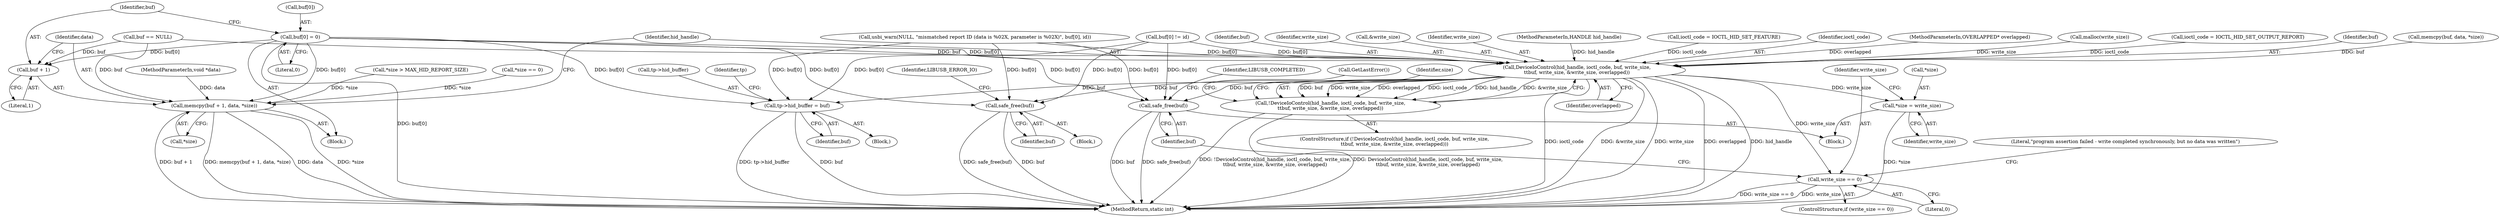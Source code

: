 digraph "1_Chrome_ac149a8d4371c0e01e0934fdd57b09e86f96b5b9_7@array" {
"1000195" [label="(Call,buf[0] = 0)"];
"1000200" [label="(Call,memcpy(buf + 1, data, *size))"];
"1000201" [label="(Call,buf + 1)"];
"1000230" [label="(Call,DeviceIoControl(hid_handle, ioctl_code, buf, write_size,\n\t\tbuf, write_size, &write_size, overlapped))"];
"1000229" [label="(Call,!DeviceIoControl(hid_handle, ioctl_code, buf, write_size,\n\t\tbuf, write_size, &write_size, overlapped))"];
"1000250" [label="(Call,safe_free(buf))"];
"1000254" [label="(Call,tp->hid_buffer = buf)"];
"1000266" [label="(Call,*size = write_size)"];
"1000271" [label="(Call,write_size == 0)"];
"1000277" [label="(Call,safe_free(buf))"];
"1000278" [label="(Identifier,buf)"];
"1000215" [label="(Call,buf[0] != id)"];
"1000230" [label="(Call,DeviceIoControl(hid_handle, ioctl_code, buf, write_size,\n\t\tbuf, write_size, &write_size, overlapped))"];
"1000261" [label="(Identifier,tp)"];
"1000235" [label="(Identifier,buf)"];
"1000267" [label="(Call,*size)"];
"1000236" [label="(Identifier,write_size)"];
"1000254" [label="(Call,tp->hid_buffer = buf)"];
"1000245" [label="(Block,)"];
"1000271" [label="(Call,write_size == 0)"];
"1000237" [label="(Call,&write_size)"];
"1000276" [label="(Literal,\"program assertion failed - write completed synchronously, but no data was written\")"];
"1000137" [label="(Call,*size > MAX_HID_REPORT_SIZE)"];
"1000234" [label="(Identifier,write_size)"];
"1000240" [label="(Block,)"];
"1000280" [label="(Identifier,LIBUSB_COMPLETED)"];
"1000270" [label="(ControlStructure,if (write_size == 0))"];
"1000102" [label="(MethodParameterIn,HANDLE hid_handle)"];
"1000157" [label="(Call,ioctl_code = IOCTL_HID_SET_FEATURE)"];
"1000203" [label="(Literal,1)"];
"1000250" [label="(Call,safe_free(buf))"];
"1000201" [label="(Call,buf + 1)"];
"1000239" [label="(Identifier,overlapped)"];
"1000232" [label="(Identifier,ioctl_code)"];
"1000268" [label="(Identifier,size)"];
"1000273" [label="(Literal,0)"];
"1000231" [label="(Identifier,hid_handle)"];
"1000195" [label="(Call,buf[0] = 0)"];
"1000281" [label="(MethodReturn,static int)"];
"1000107" [label="(MethodParameterIn,OVERLAPPED* overlapped)"];
"1000277" [label="(Call,safe_free(buf))"];
"1000194" [label="(Block,)"];
"1000205" [label="(Call,*size)"];
"1000255" [label="(Call,tp->hid_buffer)"];
"1000181" [label="(Call,malloc(write_size))"];
"1000266" [label="(Call,*size = write_size)"];
"1000228" [label="(ControlStructure,if (!DeviceIoControl(hid_handle, ioctl_code, buf, write_size,\n\t\tbuf, write_size, &write_size, overlapped)))"];
"1000258" [label="(Identifier,buf)"];
"1000269" [label="(Identifier,write_size)"];
"1000196" [label="(Call,buf[0])"];
"1000152" [label="(Call,ioctl_code = IOCTL_HID_SET_OUTPUT_REPORT)"];
"1000202" [label="(Identifier,buf)"];
"1000200" [label="(Call,memcpy(buf + 1, data, *size))"];
"1000243" [label="(Call,GetLastError())"];
"1000233" [label="(Identifier,buf)"];
"1000251" [label="(Identifier,buf)"];
"1000209" [label="(Call,memcpy(buf, data, *size))"];
"1000253" [label="(Identifier,LIBUSB_ERROR_IO)"];
"1000133" [label="(Call,*size == 0)"];
"1000184" [label="(Call,buf == NULL)"];
"1000272" [label="(Identifier,write_size)"];
"1000104" [label="(MethodParameterIn,void *data)"];
"1000199" [label="(Literal,0)"];
"1000221" [label="(Call,usbi_warn(NULL, \"mismatched report ID (data is %02X, parameter is %02X)\", buf[0], id))"];
"1000204" [label="(Identifier,data)"];
"1000109" [label="(Block,)"];
"1000229" [label="(Call,!DeviceIoControl(hid_handle, ioctl_code, buf, write_size,\n\t\tbuf, write_size, &write_size, overlapped))"];
"1000195" -> "1000194"  [label="AST: "];
"1000195" -> "1000199"  [label="CFG: "];
"1000196" -> "1000195"  [label="AST: "];
"1000199" -> "1000195"  [label="AST: "];
"1000202" -> "1000195"  [label="CFG: "];
"1000195" -> "1000281"  [label="DDG: buf[0]"];
"1000195" -> "1000200"  [label="DDG: buf[0]"];
"1000195" -> "1000201"  [label="DDG: buf[0]"];
"1000195" -> "1000230"  [label="DDG: buf[0]"];
"1000195" -> "1000250"  [label="DDG: buf[0]"];
"1000195" -> "1000254"  [label="DDG: buf[0]"];
"1000195" -> "1000277"  [label="DDG: buf[0]"];
"1000200" -> "1000194"  [label="AST: "];
"1000200" -> "1000205"  [label="CFG: "];
"1000201" -> "1000200"  [label="AST: "];
"1000204" -> "1000200"  [label="AST: "];
"1000205" -> "1000200"  [label="AST: "];
"1000231" -> "1000200"  [label="CFG: "];
"1000200" -> "1000281"  [label="DDG: *size"];
"1000200" -> "1000281"  [label="DDG: buf + 1"];
"1000200" -> "1000281"  [label="DDG: memcpy(buf + 1, data, *size)"];
"1000200" -> "1000281"  [label="DDG: data"];
"1000184" -> "1000200"  [label="DDG: buf"];
"1000104" -> "1000200"  [label="DDG: data"];
"1000133" -> "1000200"  [label="DDG: *size"];
"1000137" -> "1000200"  [label="DDG: *size"];
"1000201" -> "1000203"  [label="CFG: "];
"1000202" -> "1000201"  [label="AST: "];
"1000203" -> "1000201"  [label="AST: "];
"1000204" -> "1000201"  [label="CFG: "];
"1000184" -> "1000201"  [label="DDG: buf"];
"1000230" -> "1000229"  [label="AST: "];
"1000230" -> "1000239"  [label="CFG: "];
"1000231" -> "1000230"  [label="AST: "];
"1000232" -> "1000230"  [label="AST: "];
"1000233" -> "1000230"  [label="AST: "];
"1000234" -> "1000230"  [label="AST: "];
"1000235" -> "1000230"  [label="AST: "];
"1000236" -> "1000230"  [label="AST: "];
"1000237" -> "1000230"  [label="AST: "];
"1000239" -> "1000230"  [label="AST: "];
"1000229" -> "1000230"  [label="CFG: "];
"1000230" -> "1000281"  [label="DDG: ioctl_code"];
"1000230" -> "1000281"  [label="DDG: &write_size"];
"1000230" -> "1000281"  [label="DDG: write_size"];
"1000230" -> "1000281"  [label="DDG: overlapped"];
"1000230" -> "1000281"  [label="DDG: hid_handle"];
"1000230" -> "1000229"  [label="DDG: buf"];
"1000230" -> "1000229"  [label="DDG: write_size"];
"1000230" -> "1000229"  [label="DDG: overlapped"];
"1000230" -> "1000229"  [label="DDG: ioctl_code"];
"1000230" -> "1000229"  [label="DDG: hid_handle"];
"1000230" -> "1000229"  [label="DDG: &write_size"];
"1000102" -> "1000230"  [label="DDG: hid_handle"];
"1000157" -> "1000230"  [label="DDG: ioctl_code"];
"1000152" -> "1000230"  [label="DDG: ioctl_code"];
"1000209" -> "1000230"  [label="DDG: buf"];
"1000215" -> "1000230"  [label="DDG: buf[0]"];
"1000221" -> "1000230"  [label="DDG: buf[0]"];
"1000184" -> "1000230"  [label="DDG: buf"];
"1000181" -> "1000230"  [label="DDG: write_size"];
"1000107" -> "1000230"  [label="DDG: overlapped"];
"1000230" -> "1000250"  [label="DDG: buf"];
"1000230" -> "1000254"  [label="DDG: buf"];
"1000230" -> "1000266"  [label="DDG: write_size"];
"1000230" -> "1000271"  [label="DDG: write_size"];
"1000230" -> "1000277"  [label="DDG: buf"];
"1000229" -> "1000228"  [label="AST: "];
"1000243" -> "1000229"  [label="CFG: "];
"1000268" -> "1000229"  [label="CFG: "];
"1000229" -> "1000281"  [label="DDG: !DeviceIoControl(hid_handle, ioctl_code, buf, write_size,\n\t\tbuf, write_size, &write_size, overlapped)"];
"1000229" -> "1000281"  [label="DDG: DeviceIoControl(hid_handle, ioctl_code, buf, write_size,\n\t\tbuf, write_size, &write_size, overlapped)"];
"1000250" -> "1000245"  [label="AST: "];
"1000250" -> "1000251"  [label="CFG: "];
"1000251" -> "1000250"  [label="AST: "];
"1000253" -> "1000250"  [label="CFG: "];
"1000250" -> "1000281"  [label="DDG: buf"];
"1000250" -> "1000281"  [label="DDG: safe_free(buf)"];
"1000215" -> "1000250"  [label="DDG: buf[0]"];
"1000221" -> "1000250"  [label="DDG: buf[0]"];
"1000254" -> "1000240"  [label="AST: "];
"1000254" -> "1000258"  [label="CFG: "];
"1000255" -> "1000254"  [label="AST: "];
"1000258" -> "1000254"  [label="AST: "];
"1000261" -> "1000254"  [label="CFG: "];
"1000254" -> "1000281"  [label="DDG: tp->hid_buffer"];
"1000254" -> "1000281"  [label="DDG: buf"];
"1000215" -> "1000254"  [label="DDG: buf[0]"];
"1000221" -> "1000254"  [label="DDG: buf[0]"];
"1000266" -> "1000109"  [label="AST: "];
"1000266" -> "1000269"  [label="CFG: "];
"1000267" -> "1000266"  [label="AST: "];
"1000269" -> "1000266"  [label="AST: "];
"1000272" -> "1000266"  [label="CFG: "];
"1000266" -> "1000281"  [label="DDG: *size"];
"1000271" -> "1000270"  [label="AST: "];
"1000271" -> "1000273"  [label="CFG: "];
"1000272" -> "1000271"  [label="AST: "];
"1000273" -> "1000271"  [label="AST: "];
"1000276" -> "1000271"  [label="CFG: "];
"1000278" -> "1000271"  [label="CFG: "];
"1000271" -> "1000281"  [label="DDG: write_size"];
"1000271" -> "1000281"  [label="DDG: write_size == 0"];
"1000277" -> "1000109"  [label="AST: "];
"1000277" -> "1000278"  [label="CFG: "];
"1000278" -> "1000277"  [label="AST: "];
"1000280" -> "1000277"  [label="CFG: "];
"1000277" -> "1000281"  [label="DDG: buf"];
"1000277" -> "1000281"  [label="DDG: safe_free(buf)"];
"1000215" -> "1000277"  [label="DDG: buf[0]"];
"1000221" -> "1000277"  [label="DDG: buf[0]"];
}
